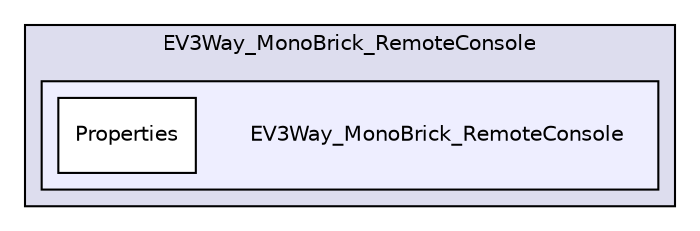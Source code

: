digraph "C:/Projects/ETrobo/Yokohama/src/EV3Way_MonoBrick_RemoteConsole/EV3Way_MonoBrick_RemoteConsole" {
  compound=true
  node [ fontsize="10", fontname="Helvetica"];
  edge [ labelfontsize="10", labelfontname="Helvetica"];
  subgraph clusterdir_4e15d4c515ef18aa4128648bae5d0dc9 {
    graph [ bgcolor="#ddddee", pencolor="black", label="EV3Way_MonoBrick_RemoteConsole" fontname="Helvetica", fontsize="10", URL="dir_4e15d4c515ef18aa4128648bae5d0dc9.html"]
  subgraph clusterdir_303d5a3511fb070c88d98e49861e0bef {
    graph [ bgcolor="#eeeeff", pencolor="black", label="" URL="dir_303d5a3511fb070c88d98e49861e0bef.html"];
    dir_303d5a3511fb070c88d98e49861e0bef [shape=plaintext label="EV3Way_MonoBrick_RemoteConsole"];
    dir_2e2ca2628694d52e816a7381ff5c3187 [shape=box label="Properties" color="black" fillcolor="white" style="filled" URL="dir_2e2ca2628694d52e816a7381ff5c3187.html"];
  }
  }
}
